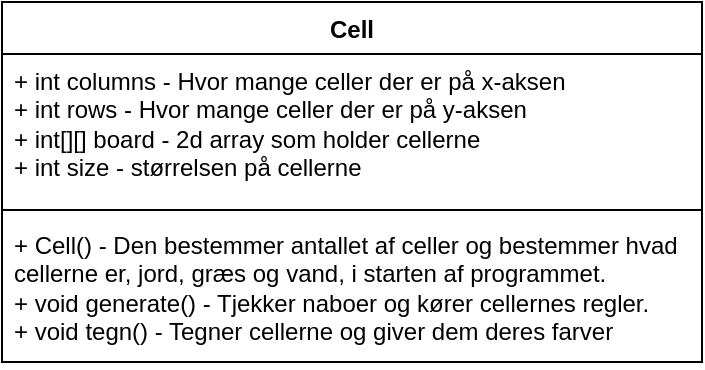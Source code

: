 <mxfile version="21.1.0" type="device">
  <diagram id="C5RBs43oDa-KdzZeNtuy" name="Page-1">
    <mxGraphModel dx="656" dy="336" grid="1" gridSize="10" guides="1" tooltips="1" connect="1" arrows="1" fold="1" page="1" pageScale="1" pageWidth="827" pageHeight="1169" math="0" shadow="0">
      <root>
        <mxCell id="WIyWlLk6GJQsqaUBKTNV-0" />
        <mxCell id="WIyWlLk6GJQsqaUBKTNV-1" parent="WIyWlLk6GJQsqaUBKTNV-0" />
        <mxCell id="He5YrsMnvz-Ozanq4hD3-0" value="Cell" style="swimlane;fontStyle=1;align=center;verticalAlign=top;childLayout=stackLayout;horizontal=1;startSize=26;horizontalStack=0;resizeParent=1;resizeParentMax=0;resizeLast=0;collapsible=1;marginBottom=0;whiteSpace=wrap;html=1;" vertex="1" parent="WIyWlLk6GJQsqaUBKTNV-1">
          <mxGeometry x="330" y="240" width="350" height="180" as="geometry" />
        </mxCell>
        <mxCell id="He5YrsMnvz-Ozanq4hD3-1" value="&lt;div&gt;+ int columns - Hvor mange celler der er på x-aksen &lt;br&gt;&lt;/div&gt;&lt;div&gt;+ int rows - Hvor mange celler der er på y-aksen&lt;br&gt;&lt;/div&gt;&lt;div&gt;+ int[][] board - 2d array som holder cellerne&lt;br&gt;&lt;/div&gt;&lt;div&gt;+ int size - størrelsen på cellerne&lt;br&gt;&lt;/div&gt;" style="text;strokeColor=none;fillColor=none;align=left;verticalAlign=top;spacingLeft=4;spacingRight=4;overflow=hidden;rotatable=0;points=[[0,0.5],[1,0.5]];portConstraint=eastwest;whiteSpace=wrap;html=1;" vertex="1" parent="He5YrsMnvz-Ozanq4hD3-0">
          <mxGeometry y="26" width="350" height="74" as="geometry" />
        </mxCell>
        <mxCell id="He5YrsMnvz-Ozanq4hD3-2" value="" style="line;strokeWidth=1;fillColor=none;align=left;verticalAlign=middle;spacingTop=-1;spacingLeft=3;spacingRight=3;rotatable=0;labelPosition=right;points=[];portConstraint=eastwest;strokeColor=inherit;" vertex="1" parent="He5YrsMnvz-Ozanq4hD3-0">
          <mxGeometry y="100" width="350" height="8" as="geometry" />
        </mxCell>
        <mxCell id="He5YrsMnvz-Ozanq4hD3-3" value="&lt;div&gt;+ Cell() - Den bestemmer antallet af celler og bestemmer hvad cellerne er, jord, græs og vand, i starten af programmet.&lt;br&gt;&lt;/div&gt;&lt;div&gt;+ void generate() - Tjekker naboer og kører cellernes regler.&lt;br&gt;&lt;/div&gt;&lt;div&gt;+ void tegn() - Tegner cellerne og giver dem deres farver&lt;br&gt;&lt;/div&gt;" style="text;strokeColor=none;fillColor=none;align=left;verticalAlign=top;spacingLeft=4;spacingRight=4;overflow=hidden;rotatable=0;points=[[0,0.5],[1,0.5]];portConstraint=eastwest;whiteSpace=wrap;html=1;" vertex="1" parent="He5YrsMnvz-Ozanq4hD3-0">
          <mxGeometry y="108" width="350" height="72" as="geometry" />
        </mxCell>
      </root>
    </mxGraphModel>
  </diagram>
</mxfile>
